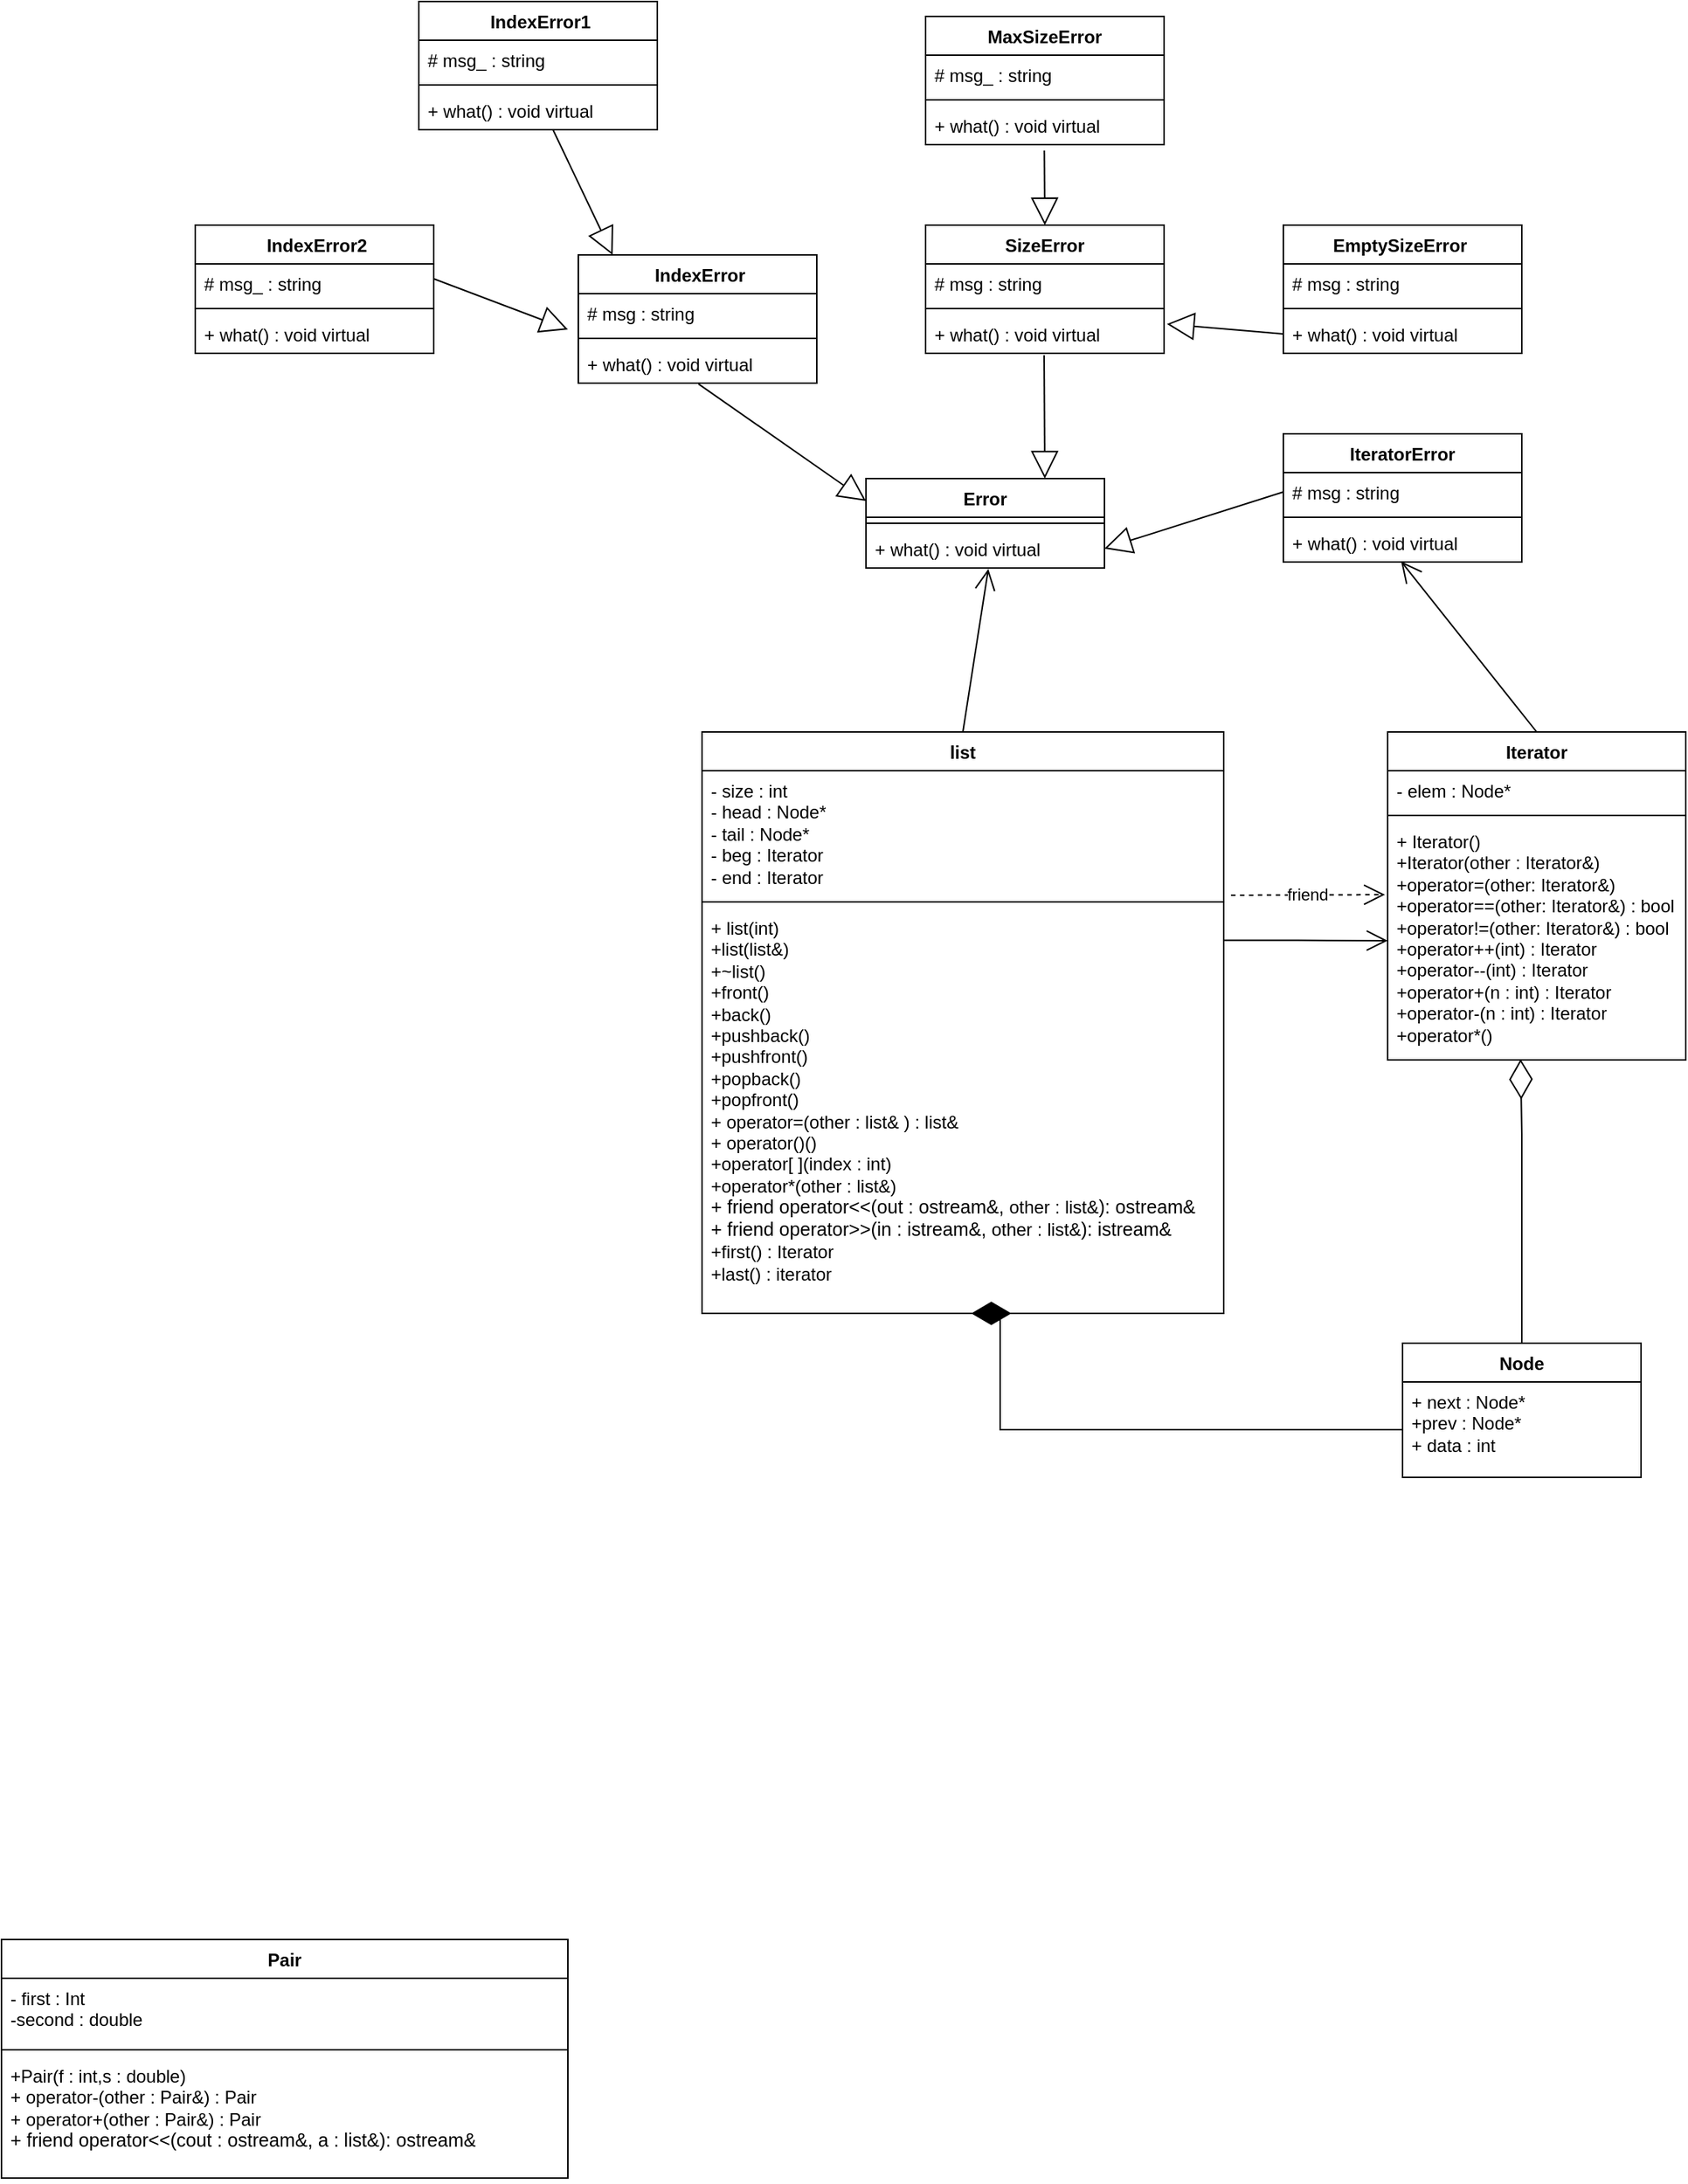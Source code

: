 <mxfile version="26.0.9">
  <diagram id="C5RBs43oDa-KdzZeNtuy" name="Page-1">
    <mxGraphModel dx="2495" dy="2134" grid="1" gridSize="10" guides="1" tooltips="1" connect="1" arrows="1" fold="1" page="1" pageScale="1" pageWidth="827" pageHeight="1169" math="0" shadow="0">
      <root>
        <mxCell id="WIyWlLk6GJQsqaUBKTNV-0" />
        <mxCell id="WIyWlLk6GJQsqaUBKTNV-1" parent="WIyWlLk6GJQsqaUBKTNV-0" />
        <mxCell id="Ho26ZLQekLic9xwREqny-8" value="Node" style="swimlane;fontStyle=1;align=center;verticalAlign=top;childLayout=stackLayout;horizontal=1;startSize=26;horizontalStack=0;resizeParent=1;resizeParentMax=0;resizeLast=0;collapsible=1;marginBottom=0;whiteSpace=wrap;html=1;" parent="WIyWlLk6GJQsqaUBKTNV-1" vertex="1">
          <mxGeometry x="140" y="630" width="160" height="90" as="geometry">
            <mxRectangle x="200" y="210" width="70" height="30" as="alternateBounds" />
          </mxGeometry>
        </mxCell>
        <mxCell id="Ho26ZLQekLic9xwREqny-9" value="+ next : Node*&lt;div&gt;+prev : Node*&lt;/div&gt;&lt;div&gt;+ data : int&lt;/div&gt;" style="text;strokeColor=none;fillColor=none;align=left;verticalAlign=top;spacingLeft=4;spacingRight=4;overflow=hidden;rotatable=0;points=[[0,0.5],[1,0.5]];portConstraint=eastwest;whiteSpace=wrap;html=1;" parent="Ho26ZLQekLic9xwREqny-8" vertex="1">
          <mxGeometry y="26" width="160" height="64" as="geometry" />
        </mxCell>
        <mxCell id="Ho26ZLQekLic9xwREqny-10" value="" style="line;strokeWidth=1;fillColor=none;align=left;verticalAlign=middle;spacingTop=-1;spacingLeft=3;spacingRight=3;rotatable=0;labelPosition=right;points=[];portConstraint=eastwest;strokeColor=inherit;" parent="Ho26ZLQekLic9xwREqny-8" vertex="1">
          <mxGeometry y="90" width="160" as="geometry" />
        </mxCell>
        <mxCell id="Ho26ZLQekLic9xwREqny-13" value="list" style="swimlane;fontStyle=1;align=center;verticalAlign=top;childLayout=stackLayout;horizontal=1;startSize=26;horizontalStack=0;resizeParent=1;resizeParentMax=0;resizeLast=0;collapsible=1;marginBottom=0;whiteSpace=wrap;html=1;" parent="WIyWlLk6GJQsqaUBKTNV-1" vertex="1">
          <mxGeometry x="-330" y="220" width="350" height="390" as="geometry" />
        </mxCell>
        <mxCell id="Ho26ZLQekLic9xwREqny-14" value="- size : int&lt;div&gt;- head : Node*&lt;/div&gt;&lt;div&gt;- tail : Node*&lt;/div&gt;&lt;div&gt;- beg : Iterator&lt;/div&gt;&lt;div&gt;- end : Iterator&lt;/div&gt;" style="text;strokeColor=none;fillColor=none;align=left;verticalAlign=top;spacingLeft=4;spacingRight=4;overflow=hidden;rotatable=0;points=[[0,0.5],[1,0.5]];portConstraint=eastwest;whiteSpace=wrap;html=1;" parent="Ho26ZLQekLic9xwREqny-13" vertex="1">
          <mxGeometry y="26" width="350" height="84" as="geometry" />
        </mxCell>
        <mxCell id="Ho26ZLQekLic9xwREqny-15" value="" style="line;strokeWidth=1;fillColor=none;align=left;verticalAlign=middle;spacingTop=-1;spacingLeft=3;spacingRight=3;rotatable=0;labelPosition=right;points=[];portConstraint=eastwest;strokeColor=inherit;" parent="Ho26ZLQekLic9xwREqny-13" vertex="1">
          <mxGeometry y="110" width="350" height="8" as="geometry" />
        </mxCell>
        <mxCell id="Ho26ZLQekLic9xwREqny-16" value="&lt;div&gt;&lt;span style=&quot;background-color: transparent; color: light-dark(rgb(0, 0, 0), rgb(255, 255, 255));&quot;&gt;+ list(int)&lt;/span&gt;&lt;/div&gt;&lt;div&gt;&lt;font&gt;+list(list&amp;amp;)&lt;/font&gt;&lt;/div&gt;&lt;div&gt;&lt;font&gt;+~list()&lt;/font&gt;&lt;/div&gt;&lt;div&gt;&lt;font&gt;+front()&amp;nbsp;&lt;/font&gt;&lt;/div&gt;&lt;div&gt;&lt;font&gt;+back()&amp;nbsp;&lt;/font&gt;&lt;/div&gt;&lt;div&gt;&lt;font&gt;+pushback()&lt;/font&gt;&lt;/div&gt;&lt;div&gt;&lt;font&gt;+pushfront()&lt;/font&gt;&lt;/div&gt;&lt;div&gt;&lt;font&gt;+popback()&lt;/font&gt;&lt;/div&gt;&lt;div&gt;&lt;font&gt;+popfront()&lt;/font&gt;&lt;/div&gt;&lt;div&gt;&lt;font&gt;+ operator=(other :&amp;nbsp;&lt;/font&gt;&lt;span style=&quot;background-color: transparent; color: light-dark(rgb(0, 0, 0), rgb(255, 255, 255));&quot;&gt;list&amp;amp;&lt;/span&gt;&lt;span style=&quot;background-color: transparent; color: light-dark(rgb(0, 0, 0), rgb(255, 255, 255));&quot;&gt;&amp;nbsp;&lt;/span&gt;&lt;span style=&quot;background-color: transparent; color: light-dark(rgb(0, 0, 0), rgb(255, 255, 255));&quot;&gt;) : list&amp;amp;&lt;/span&gt;&lt;/div&gt;&lt;div&gt;&lt;font&gt;+ operator()()&lt;/font&gt;&lt;/div&gt;&lt;div&gt;&lt;font&gt;+operator[ ](index :&amp;nbsp;&lt;/font&gt;&lt;span style=&quot;background-color: transparent; color: light-dark(rgb(0, 0, 0), rgb(255, 255, 255));&quot;&gt;int&lt;/span&gt;&lt;span style=&quot;background-color: transparent; color: light-dark(rgb(0, 0, 0), rgb(255, 255, 255));&quot;&gt;)&amp;nbsp;&lt;/span&gt;&lt;/div&gt;&lt;div&gt;&lt;font&gt;+operator*(other :&amp;nbsp;&lt;span style=&quot;color: light-dark(rgb(0, 0, 0), rgb(255, 255, 255)); background-color: transparent;&quot;&gt;list&amp;amp;&lt;/span&gt;)&amp;nbsp;&lt;/font&gt;&lt;/div&gt;&lt;div&gt;&lt;pre style=&quot;font-family: var(--ds-font-family-code); overflow: auto; padding: calc(var(--ds-md-zoom)*8px)calc(var(--ds-md-zoom)*12px); text-wrap-mode: wrap; word-break: break-all; font-size: 12.573px; margin-top: 0px !important; margin-bottom: 0px !important;&quot;&gt;&lt;span style=&quot;background-color: light-dark(#ffffff, var(--ge-dark-color, #121212));&quot;&gt;&lt;font&gt;+ friend operator&amp;lt;&amp;lt;(out : &lt;/font&gt;&lt;/span&gt;ostream&amp;amp;, &lt;span style=&quot;font-size: 12px; white-space: normal;&quot;&gt;other :&amp;nbsp;&lt;/span&gt;&lt;span style=&quot;color: light-dark(rgb(0, 0, 0), rgb(255, 255, 255)); font-size: 12px; white-space: normal; background-color: transparent;&quot;&gt;list&amp;amp;&lt;/span&gt;): ostream&amp;amp;&lt;/pre&gt;&lt;pre style=&quot;font-family: var(--ds-font-family-code); overflow: auto; padding: calc(var(--ds-md-zoom)*8px)calc(var(--ds-md-zoom)*12px); text-wrap-mode: wrap; word-break: break-all; font-size: 12.573px; margin-top: 0px !important; margin-bottom: 0px !important;&quot;&gt;&lt;pre style=&quot;font-family: var(--ds-font-family-code); overflow: auto; padding: calc(var(--ds-md-zoom)*8px)calc(var(--ds-md-zoom)*12px); text-wrap-mode: wrap; word-break: break-all; margin-top: 0px !important; margin-bottom: 0px !important;&quot;&gt;&lt;font&gt;+ friend operator&amp;gt;&amp;gt;(in : i&lt;span style=&quot;font-family: var(--ds-font-family-code); font-size: 12.573px; background-color: transparent; color: light-dark(rgb(0, 0, 0), rgb(255, 255, 255)); white-space: normal;&quot;&gt;stream&amp;amp;, &lt;/span&gt;&lt;span style=&quot;font-family: var(--ds-font-family-code); background-color: transparent; color: light-dark(rgb(0, 0, 0), rgb(255, 255, 255)); font-size: 12px; white-space: normal;&quot;&gt;other :&amp;nbsp;&lt;/span&gt;&lt;span style=&quot;font-family: var(--ds-font-family-code); background-color: transparent; color: light-dark(rgb(0, 0, 0), rgb(255, 255, 255)); font-size: 12px; white-space: normal;&quot;&gt;list&amp;amp;&lt;/span&gt;): istream&amp;amp; &lt;br&gt;&lt;/font&gt;&lt;/pre&gt;&lt;/pre&gt;&lt;/div&gt;&lt;div&gt;&lt;font&gt;+first() : Iterator&lt;/font&gt;&lt;/div&gt;&lt;div&gt;&lt;font&gt;+last() : iterator&lt;/font&gt;&lt;/div&gt;&lt;div&gt;&lt;br&gt;&lt;/div&gt;" style="text;strokeColor=none;fillColor=none;align=left;verticalAlign=top;spacingLeft=4;spacingRight=4;overflow=hidden;rotatable=0;points=[[0,0.5],[1,0.5]];portConstraint=eastwest;whiteSpace=wrap;html=1;" parent="Ho26ZLQekLic9xwREqny-13" vertex="1">
          <mxGeometry y="118" width="350" height="272" as="geometry" />
        </mxCell>
        <mxCell id="Ho26ZLQekLic9xwREqny-17" value="Iterator" style="swimlane;fontStyle=1;align=center;verticalAlign=top;childLayout=stackLayout;horizontal=1;startSize=26;horizontalStack=0;resizeParent=1;resizeParentMax=0;resizeLast=0;collapsible=1;marginBottom=0;whiteSpace=wrap;html=1;" parent="WIyWlLk6GJQsqaUBKTNV-1" vertex="1">
          <mxGeometry x="130" y="220" width="200" height="220" as="geometry" />
        </mxCell>
        <mxCell id="Ho26ZLQekLic9xwREqny-18" value="- elem : Node*" style="text;strokeColor=none;fillColor=none;align=left;verticalAlign=top;spacingLeft=4;spacingRight=4;overflow=hidden;rotatable=0;points=[[0,0.5],[1,0.5]];portConstraint=eastwest;whiteSpace=wrap;html=1;" parent="Ho26ZLQekLic9xwREqny-17" vertex="1">
          <mxGeometry y="26" width="200" height="26" as="geometry" />
        </mxCell>
        <mxCell id="Ho26ZLQekLic9xwREqny-19" value="" style="line;strokeWidth=1;fillColor=none;align=left;verticalAlign=middle;spacingTop=-1;spacingLeft=3;spacingRight=3;rotatable=0;labelPosition=right;points=[];portConstraint=eastwest;strokeColor=inherit;" parent="Ho26ZLQekLic9xwREqny-17" vertex="1">
          <mxGeometry y="52" width="200" height="8" as="geometry" />
        </mxCell>
        <mxCell id="Ho26ZLQekLic9xwREqny-20" value="+ Iterator()&lt;div&gt;+Iterator(other : Iterator&amp;amp;)&lt;/div&gt;&lt;div&gt;+operator=(other: Iterator&amp;amp;)&lt;/div&gt;&lt;div&gt;+operator==(other: Iterator&amp;amp;) : bool&lt;/div&gt;&lt;div&gt;+operator!=(other: Iterator&amp;amp;) : bool&lt;/div&gt;&lt;div&gt;+operator++(int) : Iterator&lt;/div&gt;&lt;div&gt;+operator--(int) : Iterator&lt;/div&gt;&lt;div&gt;+operator+(n : int) : Iterator&lt;/div&gt;&lt;div&gt;+operator-(n : int) : Iterator&lt;/div&gt;&lt;div&gt;+operator*()&amp;nbsp;&lt;/div&gt;&lt;div&gt;&lt;br&gt;&lt;/div&gt;" style="text;strokeColor=none;fillColor=none;align=left;verticalAlign=top;spacingLeft=4;spacingRight=4;overflow=hidden;rotatable=0;points=[[0,0.5],[1,0.5]];portConstraint=eastwest;whiteSpace=wrap;html=1;" parent="Ho26ZLQekLic9xwREqny-17" vertex="1">
          <mxGeometry y="60" width="200" height="160" as="geometry" />
        </mxCell>
        <mxCell id="Ho26ZLQekLic9xwREqny-22" value="" style="endArrow=diamondThin;endFill=1;endSize=24;html=1;rounded=0;entryX=0.516;entryY=1;entryDx=0;entryDy=0;entryPerimeter=0;exitX=0;exitY=0.5;exitDx=0;exitDy=0;edgeStyle=orthogonalEdgeStyle;" parent="WIyWlLk6GJQsqaUBKTNV-1" source="Ho26ZLQekLic9xwREqny-9" target="Ho26ZLQekLic9xwREqny-16" edge="1">
          <mxGeometry width="160" relative="1" as="geometry">
            <mxPoint x="-120" y="740" as="sourcePoint" />
            <mxPoint x="360" y="530" as="targetPoint" />
            <Array as="points">
              <mxPoint x="-130" y="688" />
            </Array>
          </mxGeometry>
        </mxCell>
        <mxCell id="Ho26ZLQekLic9xwREqny-23" value="" style="endArrow=diamondThin;endFill=0;endSize=24;html=1;rounded=0;exitX=0.5;exitY=0;exitDx=0;exitDy=0;edgeStyle=orthogonalEdgeStyle;entryX=0.446;entryY=0.997;entryDx=0;entryDy=0;entryPerimeter=0;" parent="WIyWlLk6GJQsqaUBKTNV-1" source="Ho26ZLQekLic9xwREqny-8" target="Ho26ZLQekLic9xwREqny-20" edge="1">
          <mxGeometry width="160" relative="1" as="geometry">
            <mxPoint x="20" y="470" as="sourcePoint" />
            <mxPoint x="130" y="490" as="targetPoint" />
            <Array as="points">
              <mxPoint x="220" y="490" />
              <mxPoint x="219" y="490" />
            </Array>
          </mxGeometry>
        </mxCell>
        <mxCell id="Ho26ZLQekLic9xwREqny-25" value="" style="endArrow=open;endFill=1;endSize=12;html=1;rounded=0;edgeStyle=orthogonalEdgeStyle;entryX=0;entryY=0.5;entryDx=0;entryDy=0;exitX=0.999;exitY=0.08;exitDx=0;exitDy=0;exitPerimeter=0;" parent="WIyWlLk6GJQsqaUBKTNV-1" source="Ho26ZLQekLic9xwREqny-16" target="Ho26ZLQekLic9xwREqny-20" edge="1">
          <mxGeometry width="160" relative="1" as="geometry">
            <mxPoint y="450" as="sourcePoint" />
            <mxPoint x="160" y="450" as="targetPoint" />
            <Array as="points">
              <mxPoint x="70" y="360" />
              <mxPoint x="70" y="360" />
            </Array>
          </mxGeometry>
        </mxCell>
        <mxCell id="Ho26ZLQekLic9xwREqny-28" value="friend" style="endArrow=open;endSize=12;dashed=1;html=1;rounded=0;entryX=-0.009;entryY=0.307;entryDx=0;entryDy=0;entryPerimeter=0;exitX=1.014;exitY=0.994;exitDx=0;exitDy=0;exitPerimeter=0;" parent="WIyWlLk6GJQsqaUBKTNV-1" source="Ho26ZLQekLic9xwREqny-14" target="Ho26ZLQekLic9xwREqny-20" edge="1">
          <mxGeometry width="160" relative="1" as="geometry">
            <mxPoint x="20" y="329.66" as="sourcePoint" />
            <mxPoint x="180" y="329.66" as="targetPoint" />
          </mxGeometry>
        </mxCell>
        <mxCell id="wglIQjGtyY-23RQdzLF_-0" value="Pair" style="swimlane;fontStyle=1;align=center;verticalAlign=top;childLayout=stackLayout;horizontal=1;startSize=26;horizontalStack=0;resizeParent=1;resizeParentMax=0;resizeLast=0;collapsible=1;marginBottom=0;whiteSpace=wrap;html=1;" parent="WIyWlLk6GJQsqaUBKTNV-1" vertex="1">
          <mxGeometry x="-800" y="1030" width="380" height="160" as="geometry" />
        </mxCell>
        <mxCell id="wglIQjGtyY-23RQdzLF_-1" value="- first : Int&lt;div&gt;-second : double&lt;/div&gt;" style="text;strokeColor=none;fillColor=none;align=left;verticalAlign=top;spacingLeft=4;spacingRight=4;overflow=hidden;rotatable=0;points=[[0,0.5],[1,0.5]];portConstraint=eastwest;whiteSpace=wrap;html=1;" parent="wglIQjGtyY-23RQdzLF_-0" vertex="1">
          <mxGeometry y="26" width="380" height="44" as="geometry" />
        </mxCell>
        <mxCell id="wglIQjGtyY-23RQdzLF_-2" value="" style="line;strokeWidth=1;fillColor=none;align=left;verticalAlign=middle;spacingTop=-1;spacingLeft=3;spacingRight=3;rotatable=0;labelPosition=right;points=[];portConstraint=eastwest;strokeColor=inherit;" parent="wglIQjGtyY-23RQdzLF_-0" vertex="1">
          <mxGeometry y="70" width="380" height="8" as="geometry" />
        </mxCell>
        <mxCell id="wglIQjGtyY-23RQdzLF_-3" value="+Pair(f : int,s : double)&lt;div&gt;+ operator-(other : Pair&amp;amp;) : Pair&lt;/div&gt;&lt;div&gt;+ operator+(other : Pair&amp;amp;) : Pair&lt;/div&gt;&lt;div&gt;&lt;pre style=&quot;font-family: var(--ds-font-family-code); overflow: auto; padding: calc(var(--ds-md-zoom)*8px)calc(var(--ds-md-zoom)*12px); text-wrap-mode: wrap; word-break: break-all; font-size: 12.573px; margin-top: 0px !important; margin-bottom: 0px !important;&quot;&gt;&lt;span style=&quot;background-color: light-dark(#ffffff, var(--ge-dark-color, #121212));&quot;&gt;+ friend operator&amp;lt;&amp;lt;(cout : &lt;/span&gt;ostream&amp;amp;, a : list&amp;amp;): ostream&amp;amp;&lt;/pre&gt;&lt;/div&gt;" style="text;strokeColor=none;fillColor=none;align=left;verticalAlign=top;spacingLeft=4;spacingRight=4;overflow=hidden;rotatable=0;points=[[0,0.5],[1,0.5]];portConstraint=eastwest;whiteSpace=wrap;html=1;" parent="wglIQjGtyY-23RQdzLF_-0" vertex="1">
          <mxGeometry y="78" width="380" height="82" as="geometry" />
        </mxCell>
        <mxCell id="UZ1gP_LMN7dZkClLc5lr-0" value="Error" style="swimlane;fontStyle=1;align=center;verticalAlign=top;childLayout=stackLayout;horizontal=1;startSize=26;horizontalStack=0;resizeParent=1;resizeParentMax=0;resizeLast=0;collapsible=1;marginBottom=0;whiteSpace=wrap;html=1;" parent="WIyWlLk6GJQsqaUBKTNV-1" vertex="1">
          <mxGeometry x="-220" y="50" width="160" height="60" as="geometry" />
        </mxCell>
        <mxCell id="UZ1gP_LMN7dZkClLc5lr-2" value="" style="line;strokeWidth=1;fillColor=none;align=left;verticalAlign=middle;spacingTop=-1;spacingLeft=3;spacingRight=3;rotatable=0;labelPosition=right;points=[];portConstraint=eastwest;strokeColor=inherit;" parent="UZ1gP_LMN7dZkClLc5lr-0" vertex="1">
          <mxGeometry y="26" width="160" height="8" as="geometry" />
        </mxCell>
        <mxCell id="UZ1gP_LMN7dZkClLc5lr-3" value="+ what() : void virtual" style="text;strokeColor=none;fillColor=none;align=left;verticalAlign=top;spacingLeft=4;spacingRight=4;overflow=hidden;rotatable=0;points=[[0,0.5],[1,0.5]];portConstraint=eastwest;whiteSpace=wrap;html=1;" parent="UZ1gP_LMN7dZkClLc5lr-0" vertex="1">
          <mxGeometry y="34" width="160" height="26" as="geometry" />
        </mxCell>
        <mxCell id="UZ1gP_LMN7dZkClLc5lr-4" value="&amp;nbsp;IndexError" style="swimlane;fontStyle=1;align=center;verticalAlign=top;childLayout=stackLayout;horizontal=1;startSize=26;horizontalStack=0;resizeParent=1;resizeParentMax=0;resizeLast=0;collapsible=1;marginBottom=0;whiteSpace=wrap;html=1;" parent="WIyWlLk6GJQsqaUBKTNV-1" vertex="1">
          <mxGeometry x="-413" y="-100" width="160" height="86" as="geometry" />
        </mxCell>
        <mxCell id="UZ1gP_LMN7dZkClLc5lr-5" value="# msg&amp;nbsp;: string" style="text;strokeColor=none;fillColor=none;align=left;verticalAlign=top;spacingLeft=4;spacingRight=4;overflow=hidden;rotatable=0;points=[[0,0.5],[1,0.5]];portConstraint=eastwest;whiteSpace=wrap;html=1;" parent="UZ1gP_LMN7dZkClLc5lr-4" vertex="1">
          <mxGeometry y="26" width="160" height="26" as="geometry" />
        </mxCell>
        <mxCell id="UZ1gP_LMN7dZkClLc5lr-6" value="" style="line;strokeWidth=1;fillColor=none;align=left;verticalAlign=middle;spacingTop=-1;spacingLeft=3;spacingRight=3;rotatable=0;labelPosition=right;points=[];portConstraint=eastwest;strokeColor=inherit;" parent="UZ1gP_LMN7dZkClLc5lr-4" vertex="1">
          <mxGeometry y="52" width="160" height="8" as="geometry" />
        </mxCell>
        <mxCell id="UZ1gP_LMN7dZkClLc5lr-7" value="+ what() : void virtual" style="text;strokeColor=none;fillColor=none;align=left;verticalAlign=top;spacingLeft=4;spacingRight=4;overflow=hidden;rotatable=0;points=[[0,0.5],[1,0.5]];portConstraint=eastwest;whiteSpace=wrap;html=1;" parent="UZ1gP_LMN7dZkClLc5lr-4" vertex="1">
          <mxGeometry y="60" width="160" height="26" as="geometry" />
        </mxCell>
        <mxCell id="UZ1gP_LMN7dZkClLc5lr-8" value="SizeError" style="swimlane;fontStyle=1;align=center;verticalAlign=top;childLayout=stackLayout;horizontal=1;startSize=26;horizontalStack=0;resizeParent=1;resizeParentMax=0;resizeLast=0;collapsible=1;marginBottom=0;whiteSpace=wrap;html=1;" parent="WIyWlLk6GJQsqaUBKTNV-1" vertex="1">
          <mxGeometry x="-180" y="-120" width="160" height="86" as="geometry" />
        </mxCell>
        <mxCell id="IF6QCKAEb2uD4hZayGH0-4" value="" style="endArrow=block;endSize=16;endFill=0;html=1;rounded=0;exitX=0.497;exitY=1.049;exitDx=0;exitDy=0;exitPerimeter=0;" edge="1" parent="UZ1gP_LMN7dZkClLc5lr-8">
          <mxGeometry width="160" relative="1" as="geometry">
            <mxPoint x="79.66" y="-50" as="sourcePoint" />
            <mxPoint x="80" as="targetPoint" />
          </mxGeometry>
        </mxCell>
        <mxCell id="UZ1gP_LMN7dZkClLc5lr-9" value="# msg&amp;nbsp;: string" style="text;strokeColor=none;fillColor=none;align=left;verticalAlign=top;spacingLeft=4;spacingRight=4;overflow=hidden;rotatable=0;points=[[0,0.5],[1,0.5]];portConstraint=eastwest;whiteSpace=wrap;html=1;" parent="UZ1gP_LMN7dZkClLc5lr-8" vertex="1">
          <mxGeometry y="26" width="160" height="26" as="geometry" />
        </mxCell>
        <mxCell id="UZ1gP_LMN7dZkClLc5lr-10" value="" style="line;strokeWidth=1;fillColor=none;align=left;verticalAlign=middle;spacingTop=-1;spacingLeft=3;spacingRight=3;rotatable=0;labelPosition=right;points=[];portConstraint=eastwest;strokeColor=inherit;" parent="UZ1gP_LMN7dZkClLc5lr-8" vertex="1">
          <mxGeometry y="52" width="160" height="8" as="geometry" />
        </mxCell>
        <mxCell id="UZ1gP_LMN7dZkClLc5lr-11" value="+ what() : void virtual" style="text;strokeColor=none;fillColor=none;align=left;verticalAlign=top;spacingLeft=4;spacingRight=4;overflow=hidden;rotatable=0;points=[[0,0.5],[1,0.5]];portConstraint=eastwest;whiteSpace=wrap;html=1;" parent="UZ1gP_LMN7dZkClLc5lr-8" vertex="1">
          <mxGeometry y="60" width="160" height="26" as="geometry" />
        </mxCell>
        <mxCell id="UZ1gP_LMN7dZkClLc5lr-13" value="IteratorError" style="swimlane;fontStyle=1;align=center;verticalAlign=top;childLayout=stackLayout;horizontal=1;startSize=26;horizontalStack=0;resizeParent=1;resizeParentMax=0;resizeLast=0;collapsible=1;marginBottom=0;whiteSpace=wrap;html=1;" parent="WIyWlLk6GJQsqaUBKTNV-1" vertex="1">
          <mxGeometry x="60" y="20" width="160" height="86" as="geometry" />
        </mxCell>
        <mxCell id="UZ1gP_LMN7dZkClLc5lr-14" value="# msg&amp;nbsp;: string" style="text;strokeColor=none;fillColor=none;align=left;verticalAlign=top;spacingLeft=4;spacingRight=4;overflow=hidden;rotatable=0;points=[[0,0.5],[1,0.5]];portConstraint=eastwest;whiteSpace=wrap;html=1;" parent="UZ1gP_LMN7dZkClLc5lr-13" vertex="1">
          <mxGeometry y="26" width="160" height="26" as="geometry" />
        </mxCell>
        <mxCell id="UZ1gP_LMN7dZkClLc5lr-15" value="" style="line;strokeWidth=1;fillColor=none;align=left;verticalAlign=middle;spacingTop=-1;spacingLeft=3;spacingRight=3;rotatable=0;labelPosition=right;points=[];portConstraint=eastwest;strokeColor=inherit;" parent="UZ1gP_LMN7dZkClLc5lr-13" vertex="1">
          <mxGeometry y="52" width="160" height="8" as="geometry" />
        </mxCell>
        <mxCell id="UZ1gP_LMN7dZkClLc5lr-16" value="+ what() : void virtual" style="text;strokeColor=none;fillColor=none;align=left;verticalAlign=top;spacingLeft=4;spacingRight=4;overflow=hidden;rotatable=0;points=[[0,0.5],[1,0.5]];portConstraint=eastwest;whiteSpace=wrap;html=1;" parent="UZ1gP_LMN7dZkClLc5lr-13" vertex="1">
          <mxGeometry y="60" width="160" height="26" as="geometry" />
        </mxCell>
        <mxCell id="UZ1gP_LMN7dZkClLc5lr-17" value="EmptySizeError&amp;nbsp;" style="swimlane;fontStyle=1;align=center;verticalAlign=top;childLayout=stackLayout;horizontal=1;startSize=26;horizontalStack=0;resizeParent=1;resizeParentMax=0;resizeLast=0;collapsible=1;marginBottom=0;whiteSpace=wrap;html=1;" parent="WIyWlLk6GJQsqaUBKTNV-1" vertex="1">
          <mxGeometry x="60" y="-120" width="160" height="86" as="geometry" />
        </mxCell>
        <mxCell id="UZ1gP_LMN7dZkClLc5lr-18" value="# msg&amp;nbsp;: string" style="text;strokeColor=none;fillColor=none;align=left;verticalAlign=top;spacingLeft=4;spacingRight=4;overflow=hidden;rotatable=0;points=[[0,0.5],[1,0.5]];portConstraint=eastwest;whiteSpace=wrap;html=1;" parent="UZ1gP_LMN7dZkClLc5lr-17" vertex="1">
          <mxGeometry y="26" width="160" height="26" as="geometry" />
        </mxCell>
        <mxCell id="UZ1gP_LMN7dZkClLc5lr-19" value="" style="line;strokeWidth=1;fillColor=none;align=left;verticalAlign=middle;spacingTop=-1;spacingLeft=3;spacingRight=3;rotatable=0;labelPosition=right;points=[];portConstraint=eastwest;strokeColor=inherit;" parent="UZ1gP_LMN7dZkClLc5lr-17" vertex="1">
          <mxGeometry y="52" width="160" height="8" as="geometry" />
        </mxCell>
        <mxCell id="UZ1gP_LMN7dZkClLc5lr-20" value="+ what() : void virtual" style="text;strokeColor=none;fillColor=none;align=left;verticalAlign=top;spacingLeft=4;spacingRight=4;overflow=hidden;rotatable=0;points=[[0,0.5],[1,0.5]];portConstraint=eastwest;whiteSpace=wrap;html=1;" parent="UZ1gP_LMN7dZkClLc5lr-17" vertex="1">
          <mxGeometry y="60" width="160" height="26" as="geometry" />
        </mxCell>
        <mxCell id="UZ1gP_LMN7dZkClLc5lr-21" value="" style="endArrow=block;endSize=16;endFill=0;html=1;rounded=0;exitX=0;exitY=0.5;exitDx=0;exitDy=0;entryX=1.012;entryY=0.245;entryDx=0;entryDy=0;entryPerimeter=0;" parent="WIyWlLk6GJQsqaUBKTNV-1" source="UZ1gP_LMN7dZkClLc5lr-20" target="UZ1gP_LMN7dZkClLc5lr-11" edge="1">
          <mxGeometry width="160" relative="1" as="geometry">
            <mxPoint x="160" y="190" as="sourcePoint" />
            <mxPoint x="320" y="190" as="targetPoint" />
          </mxGeometry>
        </mxCell>
        <mxCell id="UZ1gP_LMN7dZkClLc5lr-22" value="" style="endArrow=block;endSize=16;endFill=0;html=1;rounded=0;exitX=0.497;exitY=1.049;exitDx=0;exitDy=0;exitPerimeter=0;entryX=0.75;entryY=0;entryDx=0;entryDy=0;" parent="WIyWlLk6GJQsqaUBKTNV-1" source="UZ1gP_LMN7dZkClLc5lr-11" target="UZ1gP_LMN7dZkClLc5lr-0" edge="1">
          <mxGeometry width="160" relative="1" as="geometry">
            <mxPoint x="160" y="190" as="sourcePoint" />
            <mxPoint x="-110" y="50" as="targetPoint" />
          </mxGeometry>
        </mxCell>
        <mxCell id="UZ1gP_LMN7dZkClLc5lr-23" value="" style="endArrow=block;endSize=16;endFill=0;html=1;rounded=0;exitX=0.504;exitY=1.022;exitDx=0;exitDy=0;exitPerimeter=0;entryX=0;entryY=0.25;entryDx=0;entryDy=0;" parent="WIyWlLk6GJQsqaUBKTNV-1" source="UZ1gP_LMN7dZkClLc5lr-7" target="UZ1gP_LMN7dZkClLc5lr-0" edge="1">
          <mxGeometry width="160" relative="1" as="geometry">
            <mxPoint x="-310" y="60" as="sourcePoint" />
            <mxPoint x="-310" y="143" as="targetPoint" />
          </mxGeometry>
        </mxCell>
        <mxCell id="UZ1gP_LMN7dZkClLc5lr-65" value="" style="endArrow=block;endSize=16;endFill=0;html=1;rounded=0;exitX=0;exitY=0.5;exitDx=0;exitDy=0;entryX=1;entryY=0.5;entryDx=0;entryDy=0;" parent="WIyWlLk6GJQsqaUBKTNV-1" source="UZ1gP_LMN7dZkClLc5lr-14" target="UZ1gP_LMN7dZkClLc5lr-3" edge="1">
          <mxGeometry width="160" relative="1" as="geometry">
            <mxPoint y="110" as="sourcePoint" />
            <mxPoint x="-120" y="222" as="targetPoint" />
          </mxGeometry>
        </mxCell>
        <mxCell id="UZ1gP_LMN7dZkClLc5lr-66" value="" style="endArrow=open;endFill=1;endSize=12;html=1;rounded=0;entryX=0.494;entryY=0.985;entryDx=0;entryDy=0;entryPerimeter=0;exitX=0.5;exitY=0;exitDx=0;exitDy=0;" parent="WIyWlLk6GJQsqaUBKTNV-1" source="Ho26ZLQekLic9xwREqny-17" target="UZ1gP_LMN7dZkClLc5lr-16" edge="1">
          <mxGeometry width="160" relative="1" as="geometry">
            <mxPoint x="-80" y="170" as="sourcePoint" />
            <mxPoint x="80" y="170" as="targetPoint" />
          </mxGeometry>
        </mxCell>
        <mxCell id="UZ1gP_LMN7dZkClLc5lr-67" value="" style="endArrow=open;endFill=1;endSize=12;html=1;rounded=0;entryX=0.513;entryY=1.023;entryDx=0;entryDy=0;entryPerimeter=0;exitX=0.5;exitY=0;exitDx=0;exitDy=0;" parent="WIyWlLk6GJQsqaUBKTNV-1" source="Ho26ZLQekLic9xwREqny-13" target="UZ1gP_LMN7dZkClLc5lr-3" edge="1">
          <mxGeometry width="160" relative="1" as="geometry">
            <mxPoint x="60" y="150" as="sourcePoint" />
            <mxPoint x="-31" y="36" as="targetPoint" />
          </mxGeometry>
        </mxCell>
        <mxCell id="IF6QCKAEb2uD4hZayGH0-0" value="MaxSizeError" style="swimlane;fontStyle=1;align=center;verticalAlign=top;childLayout=stackLayout;horizontal=1;startSize=26;horizontalStack=0;resizeParent=1;resizeParentMax=0;resizeLast=0;collapsible=1;marginBottom=0;whiteSpace=wrap;html=1;" vertex="1" parent="WIyWlLk6GJQsqaUBKTNV-1">
          <mxGeometry x="-180" y="-260" width="160" height="86" as="geometry" />
        </mxCell>
        <mxCell id="IF6QCKAEb2uD4hZayGH0-1" value="# msg_ : string" style="text;strokeColor=none;fillColor=none;align=left;verticalAlign=top;spacingLeft=4;spacingRight=4;overflow=hidden;rotatable=0;points=[[0,0.5],[1,0.5]];portConstraint=eastwest;whiteSpace=wrap;html=1;" vertex="1" parent="IF6QCKAEb2uD4hZayGH0-0">
          <mxGeometry y="26" width="160" height="26" as="geometry" />
        </mxCell>
        <mxCell id="IF6QCKAEb2uD4hZayGH0-2" value="" style="line;strokeWidth=1;fillColor=none;align=left;verticalAlign=middle;spacingTop=-1;spacingLeft=3;spacingRight=3;rotatable=0;labelPosition=right;points=[];portConstraint=eastwest;strokeColor=inherit;" vertex="1" parent="IF6QCKAEb2uD4hZayGH0-0">
          <mxGeometry y="52" width="160" height="8" as="geometry" />
        </mxCell>
        <mxCell id="IF6QCKAEb2uD4hZayGH0-3" value="+ what() : void virtual" style="text;strokeColor=none;fillColor=none;align=left;verticalAlign=top;spacingLeft=4;spacingRight=4;overflow=hidden;rotatable=0;points=[[0,0.5],[1,0.5]];portConstraint=eastwest;whiteSpace=wrap;html=1;" vertex="1" parent="IF6QCKAEb2uD4hZayGH0-0">
          <mxGeometry y="60" width="160" height="26" as="geometry" />
        </mxCell>
        <mxCell id="IF6QCKAEb2uD4hZayGH0-5" value="&amp;nbsp;IndexError1" style="swimlane;fontStyle=1;align=center;verticalAlign=top;childLayout=stackLayout;horizontal=1;startSize=26;horizontalStack=0;resizeParent=1;resizeParentMax=0;resizeLast=0;collapsible=1;marginBottom=0;whiteSpace=wrap;html=1;" vertex="1" parent="WIyWlLk6GJQsqaUBKTNV-1">
          <mxGeometry x="-520" y="-270" width="160" height="86" as="geometry" />
        </mxCell>
        <mxCell id="IF6QCKAEb2uD4hZayGH0-6" value="# msg_ : string" style="text;strokeColor=none;fillColor=none;align=left;verticalAlign=top;spacingLeft=4;spacingRight=4;overflow=hidden;rotatable=0;points=[[0,0.5],[1,0.5]];portConstraint=eastwest;whiteSpace=wrap;html=1;" vertex="1" parent="IF6QCKAEb2uD4hZayGH0-5">
          <mxGeometry y="26" width="160" height="26" as="geometry" />
        </mxCell>
        <mxCell id="IF6QCKAEb2uD4hZayGH0-7" value="" style="line;strokeWidth=1;fillColor=none;align=left;verticalAlign=middle;spacingTop=-1;spacingLeft=3;spacingRight=3;rotatable=0;labelPosition=right;points=[];portConstraint=eastwest;strokeColor=inherit;" vertex="1" parent="IF6QCKAEb2uD4hZayGH0-5">
          <mxGeometry y="52" width="160" height="8" as="geometry" />
        </mxCell>
        <mxCell id="IF6QCKAEb2uD4hZayGH0-8" value="+ what() : void virtual" style="text;strokeColor=none;fillColor=none;align=left;verticalAlign=top;spacingLeft=4;spacingRight=4;overflow=hidden;rotatable=0;points=[[0,0.5],[1,0.5]];portConstraint=eastwest;whiteSpace=wrap;html=1;" vertex="1" parent="IF6QCKAEb2uD4hZayGH0-5">
          <mxGeometry y="60" width="160" height="26" as="geometry" />
        </mxCell>
        <mxCell id="IF6QCKAEb2uD4hZayGH0-9" value="" style="endArrow=block;endSize=16;endFill=0;html=1;rounded=0;exitX=0.497;exitY=1.049;exitDx=0;exitDy=0;exitPerimeter=0;entryX=0.144;entryY=0;entryDx=0;entryDy=0;entryPerimeter=0;" edge="1" parent="WIyWlLk6GJQsqaUBKTNV-1" target="UZ1gP_LMN7dZkClLc5lr-4">
          <mxGeometry width="160" relative="1" as="geometry">
            <mxPoint x="-430" y="-184" as="sourcePoint" />
            <mxPoint x="-429.66" y="-134" as="targetPoint" />
          </mxGeometry>
        </mxCell>
        <mxCell id="IF6QCKAEb2uD4hZayGH0-10" value="&amp;nbsp;IndexError2" style="swimlane;fontStyle=1;align=center;verticalAlign=top;childLayout=stackLayout;horizontal=1;startSize=26;horizontalStack=0;resizeParent=1;resizeParentMax=0;resizeLast=0;collapsible=1;marginBottom=0;whiteSpace=wrap;html=1;" vertex="1" parent="WIyWlLk6GJQsqaUBKTNV-1">
          <mxGeometry x="-670" y="-120" width="160" height="86" as="geometry" />
        </mxCell>
        <mxCell id="IF6QCKAEb2uD4hZayGH0-11" value="# msg_ : string" style="text;strokeColor=none;fillColor=none;align=left;verticalAlign=top;spacingLeft=4;spacingRight=4;overflow=hidden;rotatable=0;points=[[0,0.5],[1,0.5]];portConstraint=eastwest;whiteSpace=wrap;html=1;" vertex="1" parent="IF6QCKAEb2uD4hZayGH0-10">
          <mxGeometry y="26" width="160" height="26" as="geometry" />
        </mxCell>
        <mxCell id="IF6QCKAEb2uD4hZayGH0-12" value="" style="line;strokeWidth=1;fillColor=none;align=left;verticalAlign=middle;spacingTop=-1;spacingLeft=3;spacingRight=3;rotatable=0;labelPosition=right;points=[];portConstraint=eastwest;strokeColor=inherit;" vertex="1" parent="IF6QCKAEb2uD4hZayGH0-10">
          <mxGeometry y="52" width="160" height="8" as="geometry" />
        </mxCell>
        <mxCell id="IF6QCKAEb2uD4hZayGH0-13" value="+ what() : void virtual" style="text;strokeColor=none;fillColor=none;align=left;verticalAlign=top;spacingLeft=4;spacingRight=4;overflow=hidden;rotatable=0;points=[[0,0.5],[1,0.5]];portConstraint=eastwest;whiteSpace=wrap;html=1;" vertex="1" parent="IF6QCKAEb2uD4hZayGH0-10">
          <mxGeometry y="60" width="160" height="26" as="geometry" />
        </mxCell>
        <mxCell id="IF6QCKAEb2uD4hZayGH0-14" value="" style="endArrow=block;endSize=16;endFill=0;html=1;rounded=0;exitX=0.497;exitY=1.049;exitDx=0;exitDy=0;exitPerimeter=0;" edge="1" parent="WIyWlLk6GJQsqaUBKTNV-1">
          <mxGeometry width="160" relative="1" as="geometry">
            <mxPoint x="-510" y="-84" as="sourcePoint" />
            <mxPoint x="-420" y="-50" as="targetPoint" />
          </mxGeometry>
        </mxCell>
      </root>
    </mxGraphModel>
  </diagram>
</mxfile>
